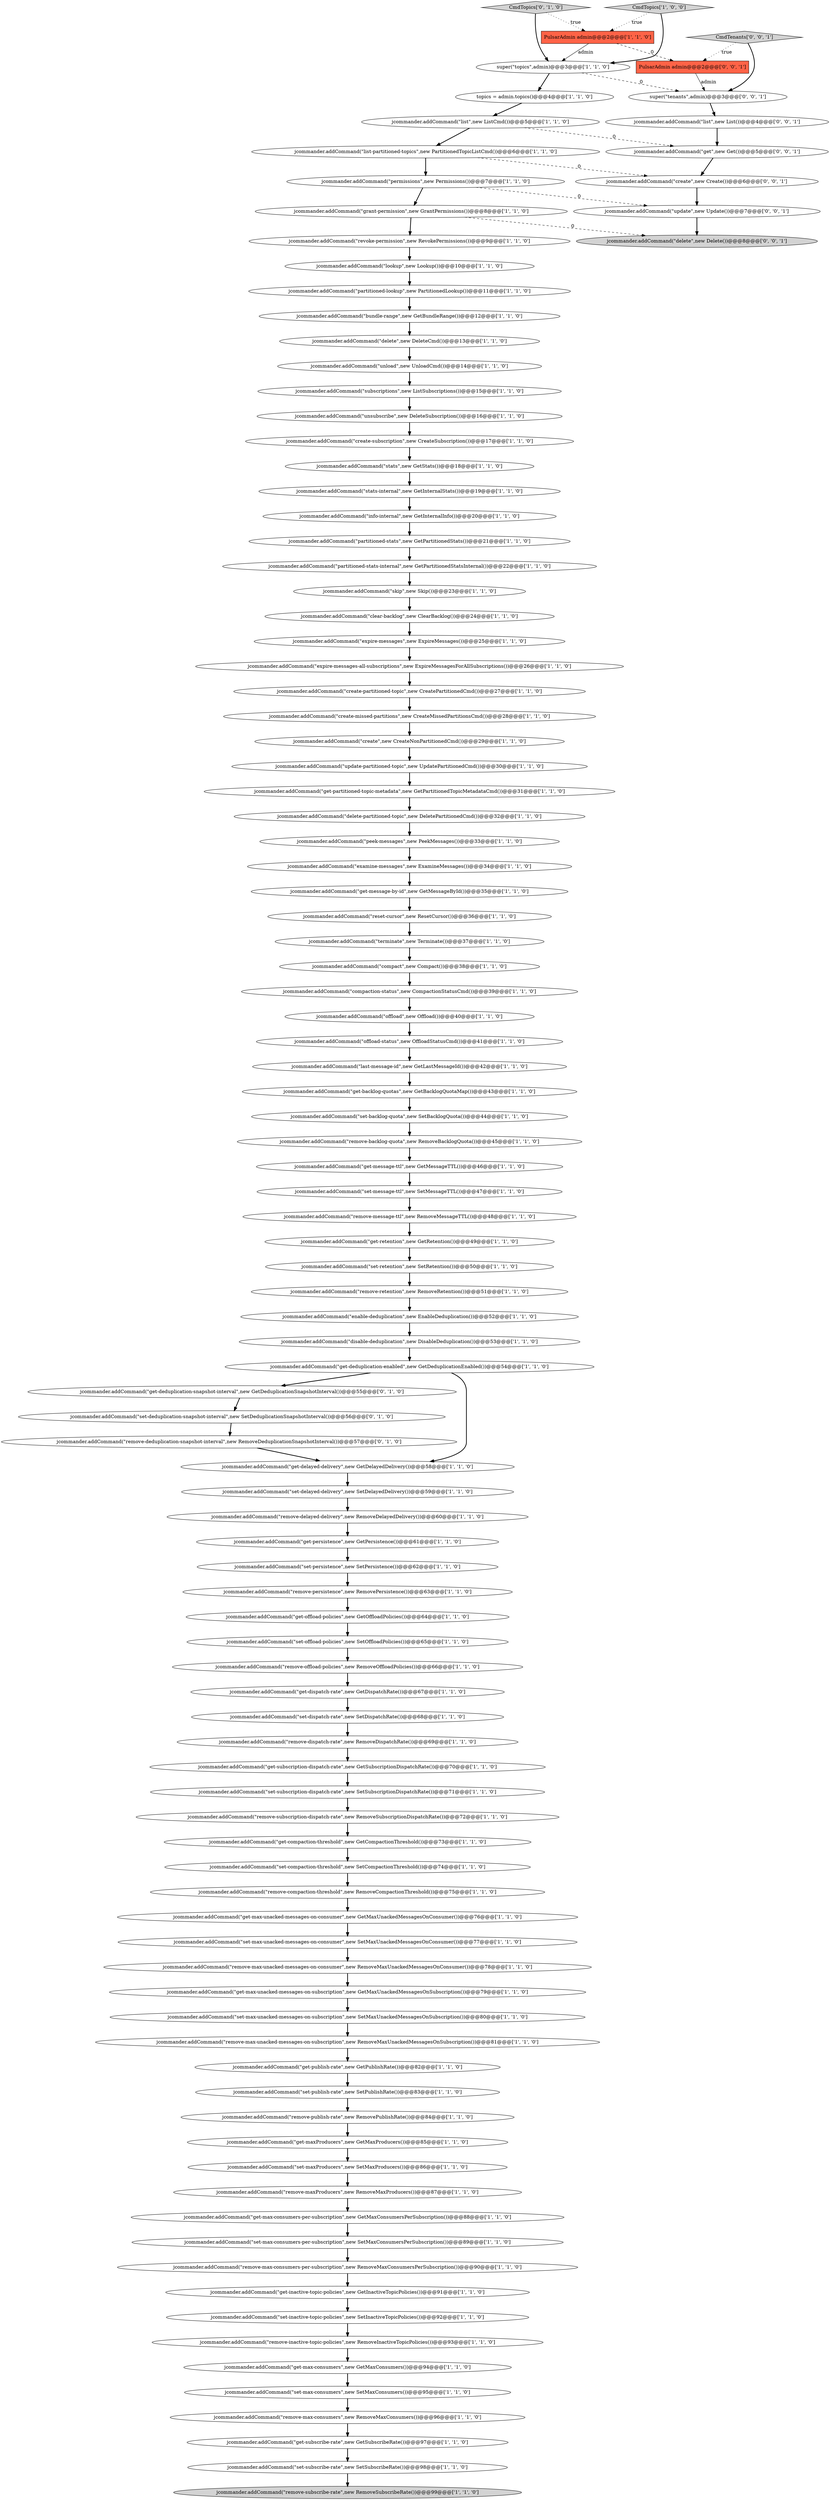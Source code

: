 digraph {
99 [style = filled, label = "jcommander.addCommand(\"remove-deduplication-snapshot-interval\",new RemoveDeduplicationSnapshotInterval())@@@57@@@['0', '1', '0']", fillcolor = white, shape = ellipse image = "AAA1AAABBB2BBB"];
60 [style = filled, label = "jcommander.addCommand(\"remove-max-consumers\",new RemoveMaxConsumers())@@@96@@@['1', '1', '0']", fillcolor = white, shape = ellipse image = "AAA0AAABBB1BBB"];
102 [style = filled, label = "jcommander.addCommand(\"update\",new Update())@@@7@@@['0', '0', '1']", fillcolor = white, shape = ellipse image = "AAA0AAABBB3BBB"];
9 [style = filled, label = "jcommander.addCommand(\"set-message-ttl\",new SetMessageTTL())@@@47@@@['1', '1', '0']", fillcolor = white, shape = ellipse image = "AAA0AAABBB1BBB"];
18 [style = filled, label = "jcommander.addCommand(\"remove-maxProducers\",new RemoveMaxProducers())@@@87@@@['1', '1', '0']", fillcolor = white, shape = ellipse image = "AAA0AAABBB1BBB"];
25 [style = filled, label = "jcommander.addCommand(\"create-partitioned-topic\",new CreatePartitionedCmd())@@@27@@@['1', '1', '0']", fillcolor = white, shape = ellipse image = "AAA0AAABBB1BBB"];
86 [style = filled, label = "jcommander.addCommand(\"remove-inactive-topic-policies\",new RemoveInactiveTopicPolicies())@@@93@@@['1', '1', '0']", fillcolor = white, shape = ellipse image = "AAA0AAABBB1BBB"];
75 [style = filled, label = "jcommander.addCommand(\"get-message-ttl\",new GetMessageTTL())@@@46@@@['1', '1', '0']", fillcolor = white, shape = ellipse image = "AAA0AAABBB1BBB"];
37 [style = filled, label = "jcommander.addCommand(\"get-persistence\",new GetPersistence())@@@61@@@['1', '1', '0']", fillcolor = white, shape = ellipse image = "AAA0AAABBB1BBB"];
36 [style = filled, label = "jcommander.addCommand(\"get-delayed-delivery\",new GetDelayedDelivery())@@@58@@@['1', '1', '0']", fillcolor = white, shape = ellipse image = "AAA0AAABBB1BBB"];
23 [style = filled, label = "jcommander.addCommand(\"unsubscribe\",new DeleteSubscription())@@@16@@@['1', '1', '0']", fillcolor = white, shape = ellipse image = "AAA0AAABBB1BBB"];
82 [style = filled, label = "jcommander.addCommand(\"get-partitioned-topic-metadata\",new GetPartitionedTopicMetadataCmd())@@@31@@@['1', '1', '0']", fillcolor = white, shape = ellipse image = "AAA0AAABBB1BBB"];
76 [style = filled, label = "jcommander.addCommand(\"get-subscription-dispatch-rate\",new GetSubscriptionDispatchRate())@@@70@@@['1', '1', '0']", fillcolor = white, shape = ellipse image = "AAA0AAABBB1BBB"];
51 [style = filled, label = "jcommander.addCommand(\"stats-internal\",new GetInternalStats())@@@19@@@['1', '1', '0']", fillcolor = white, shape = ellipse image = "AAA0AAABBB1BBB"];
0 [style = filled, label = "jcommander.addCommand(\"partitioned-stats-internal\",new GetPartitionedStatsInternal())@@@22@@@['1', '1', '0']", fillcolor = white, shape = ellipse image = "AAA0AAABBB1BBB"];
103 [style = filled, label = "jcommander.addCommand(\"create\",new Create())@@@6@@@['0', '0', '1']", fillcolor = white, shape = ellipse image = "AAA0AAABBB3BBB"];
44 [style = filled, label = "jcommander.addCommand(\"offload\",new Offload())@@@40@@@['1', '1', '0']", fillcolor = white, shape = ellipse image = "AAA0AAABBB1BBB"];
26 [style = filled, label = "jcommander.addCommand(\"peek-messages\",new PeekMessages())@@@33@@@['1', '1', '0']", fillcolor = white, shape = ellipse image = "AAA0AAABBB1BBB"];
83 [style = filled, label = "jcommander.addCommand(\"get-max-unacked-messages-on-consumer\",new GetMaxUnackedMessagesOnConsumer())@@@76@@@['1', '1', '0']", fillcolor = white, shape = ellipse image = "AAA0AAABBB1BBB"];
27 [style = filled, label = "jcommander.addCommand(\"disable-deduplication\",new DisableDeduplication())@@@53@@@['1', '1', '0']", fillcolor = white, shape = ellipse image = "AAA0AAABBB1BBB"];
96 [style = filled, label = "jcommander.addCommand(\"set-deduplication-snapshot-interval\",new SetDeduplicationSnapshotInterval())@@@56@@@['0', '1', '0']", fillcolor = white, shape = ellipse image = "AAA1AAABBB2BBB"];
1 [style = filled, label = "jcommander.addCommand(\"reset-cursor\",new ResetCursor())@@@36@@@['1', '1', '0']", fillcolor = white, shape = ellipse image = "AAA0AAABBB1BBB"];
47 [style = filled, label = "jcommander.addCommand(\"set-dispatch-rate\",new SetDispatchRate())@@@68@@@['1', '1', '0']", fillcolor = white, shape = ellipse image = "AAA0AAABBB1BBB"];
89 [style = filled, label = "jcommander.addCommand(\"partitioned-stats\",new GetPartitionedStats())@@@21@@@['1', '1', '0']", fillcolor = white, shape = ellipse image = "AAA0AAABBB1BBB"];
31 [style = filled, label = "jcommander.addCommand(\"permissions\",new Permissions())@@@7@@@['1', '1', '0']", fillcolor = white, shape = ellipse image = "AAA0AAABBB1BBB"];
59 [style = filled, label = "jcommander.addCommand(\"last-message-id\",new GetLastMessageId())@@@42@@@['1', '1', '0']", fillcolor = white, shape = ellipse image = "AAA0AAABBB1BBB"];
64 [style = filled, label = "jcommander.addCommand(\"get-max-unacked-messages-on-subscription\",new GetMaxUnackedMessagesOnSubscription())@@@79@@@['1', '1', '0']", fillcolor = white, shape = ellipse image = "AAA0AAABBB1BBB"];
8 [style = filled, label = "jcommander.addCommand(\"get-inactive-topic-policies\",new GetInactiveTopicPolicies())@@@91@@@['1', '1', '0']", fillcolor = white, shape = ellipse image = "AAA0AAABBB1BBB"];
105 [style = filled, label = "jcommander.addCommand(\"get\",new Get())@@@5@@@['0', '0', '1']", fillcolor = white, shape = ellipse image = "AAA0AAABBB3BBB"];
57 [style = filled, label = "jcommander.addCommand(\"remove-max-consumers-per-subscription\",new RemoveMaxConsumersPerSubscription())@@@90@@@['1', '1', '0']", fillcolor = white, shape = ellipse image = "AAA0AAABBB1BBB"];
73 [style = filled, label = "jcommander.addCommand(\"lookup\",new Lookup())@@@10@@@['1', '1', '0']", fillcolor = white, shape = ellipse image = "AAA0AAABBB1BBB"];
92 [style = filled, label = "jcommander.addCommand(\"set-subscription-dispatch-rate\",new SetSubscriptionDispatchRate())@@@71@@@['1', '1', '0']", fillcolor = white, shape = ellipse image = "AAA0AAABBB1BBB"];
20 [style = filled, label = "jcommander.addCommand(\"remove-compaction-threshold\",new RemoveCompactionThreshold())@@@75@@@['1', '1', '0']", fillcolor = white, shape = ellipse image = "AAA0AAABBB1BBB"];
74 [style = filled, label = "jcommander.addCommand(\"set-backlog-quota\",new SetBacklogQuota())@@@44@@@['1', '1', '0']", fillcolor = white, shape = ellipse image = "AAA0AAABBB1BBB"];
15 [style = filled, label = "jcommander.addCommand(\"remove-delayed-delivery\",new RemoveDelayedDelivery())@@@60@@@['1', '1', '0']", fillcolor = white, shape = ellipse image = "AAA0AAABBB1BBB"];
70 [style = filled, label = "jcommander.addCommand(\"compact\",new Compact())@@@38@@@['1', '1', '0']", fillcolor = white, shape = ellipse image = "AAA0AAABBB1BBB"];
16 [style = filled, label = "jcommander.addCommand(\"delete\",new DeleteCmd())@@@13@@@['1', '1', '0']", fillcolor = white, shape = ellipse image = "AAA0AAABBB1BBB"];
67 [style = filled, label = "jcommander.addCommand(\"get-maxProducers\",new GetMaxProducers())@@@85@@@['1', '1', '0']", fillcolor = white, shape = ellipse image = "AAA0AAABBB1BBB"];
29 [style = filled, label = "jcommander.addCommand(\"skip\",new Skip())@@@23@@@['1', '1', '0']", fillcolor = white, shape = ellipse image = "AAA0AAABBB1BBB"];
12 [style = filled, label = "topics = admin.topics()@@@4@@@['1', '1', '0']", fillcolor = white, shape = ellipse image = "AAA0AAABBB1BBB"];
68 [style = filled, label = "jcommander.addCommand(\"update-partitioned-topic\",new UpdatePartitionedCmd())@@@30@@@['1', '1', '0']", fillcolor = white, shape = ellipse image = "AAA0AAABBB1BBB"];
90 [style = filled, label = "jcommander.addCommand(\"remove-dispatch-rate\",new RemoveDispatchRate())@@@69@@@['1', '1', '0']", fillcolor = white, shape = ellipse image = "AAA0AAABBB1BBB"];
34 [style = filled, label = "jcommander.addCommand(\"unload\",new UnloadCmd())@@@14@@@['1', '1', '0']", fillcolor = white, shape = ellipse image = "AAA0AAABBB1BBB"];
95 [style = filled, label = "jcommander.addCommand(\"list-partitioned-topics\",new PartitionedTopicListCmd())@@@6@@@['1', '1', '0']", fillcolor = white, shape = ellipse image = "AAA0AAABBB1BBB"];
14 [style = filled, label = "jcommander.addCommand(\"enable-deduplication\",new EnableDeduplication())@@@52@@@['1', '1', '0']", fillcolor = white, shape = ellipse image = "AAA0AAABBB1BBB"];
4 [style = filled, label = "jcommander.addCommand(\"expire-messages-all-subscriptions\",new ExpireMessagesForAllSubscriptions())@@@26@@@['1', '1', '0']", fillcolor = white, shape = ellipse image = "AAA0AAABBB1BBB"];
62 [style = filled, label = "jcommander.addCommand(\"set-max-unacked-messages-on-subscription\",new SetMaxUnackedMessagesOnSubscription())@@@80@@@['1', '1', '0']", fillcolor = white, shape = ellipse image = "AAA0AAABBB1BBB"];
65 [style = filled, label = "jcommander.addCommand(\"set-persistence\",new SetPersistence())@@@62@@@['1', '1', '0']", fillcolor = white, shape = ellipse image = "AAA0AAABBB1BBB"];
87 [style = filled, label = "jcommander.addCommand(\"list\",new ListCmd())@@@5@@@['1', '1', '0']", fillcolor = white, shape = ellipse image = "AAA0AAABBB1BBB"];
107 [style = filled, label = "CmdTenants['0', '0', '1']", fillcolor = lightgray, shape = diamond image = "AAA0AAABBB3BBB"];
80 [style = filled, label = "jcommander.addCommand(\"set-max-unacked-messages-on-consumer\",new SetMaxUnackedMessagesOnConsumer())@@@77@@@['1', '1', '0']", fillcolor = white, shape = ellipse image = "AAA0AAABBB1BBB"];
41 [style = filled, label = "jcommander.addCommand(\"get-subscribe-rate\",new GetSubscribeRate())@@@97@@@['1', '1', '0']", fillcolor = white, shape = ellipse image = "AAA0AAABBB1BBB"];
13 [style = filled, label = "jcommander.addCommand(\"grant-permission\",new GrantPermissions())@@@8@@@['1', '1', '0']", fillcolor = white, shape = ellipse image = "AAA0AAABBB1BBB"];
88 [style = filled, label = "jcommander.addCommand(\"info-internal\",new GetInternalInfo())@@@20@@@['1', '1', '0']", fillcolor = white, shape = ellipse image = "AAA0AAABBB1BBB"];
91 [style = filled, label = "jcommander.addCommand(\"set-offload-policies\",new SetOffloadPolicies())@@@65@@@['1', '1', '0']", fillcolor = white, shape = ellipse image = "AAA0AAABBB1BBB"];
94 [style = filled, label = "jcommander.addCommand(\"stats\",new GetStats())@@@18@@@['1', '1', '0']", fillcolor = white, shape = ellipse image = "AAA0AAABBB1BBB"];
50 [style = filled, label = "jcommander.addCommand(\"get-max-consumers-per-subscription\",new GetMaxConsumersPerSubscription())@@@88@@@['1', '1', '0']", fillcolor = white, shape = ellipse image = "AAA0AAABBB1BBB"];
6 [style = filled, label = "jcommander.addCommand(\"get-compaction-threshold\",new GetCompactionThreshold())@@@73@@@['1', '1', '0']", fillcolor = white, shape = ellipse image = "AAA0AAABBB1BBB"];
30 [style = filled, label = "jcommander.addCommand(\"set-subscribe-rate\",new SetSubscribeRate())@@@98@@@['1', '1', '0']", fillcolor = white, shape = ellipse image = "AAA0AAABBB1BBB"];
21 [style = filled, label = "jcommander.addCommand(\"set-compaction-threshold\",new SetCompactionThreshold())@@@74@@@['1', '1', '0']", fillcolor = white, shape = ellipse image = "AAA0AAABBB1BBB"];
35 [style = filled, label = "jcommander.addCommand(\"clear-backlog\",new ClearBacklog())@@@24@@@['1', '1', '0']", fillcolor = white, shape = ellipse image = "AAA0AAABBB1BBB"];
101 [style = filled, label = "jcommander.addCommand(\"delete\",new Delete())@@@8@@@['0', '0', '1']", fillcolor = lightgray, shape = ellipse image = "AAA0AAABBB3BBB"];
52 [style = filled, label = "jcommander.addCommand(\"set-retention\",new SetRetention())@@@50@@@['1', '1', '0']", fillcolor = white, shape = ellipse image = "AAA0AAABBB1BBB"];
106 [style = filled, label = "PulsarAdmin admin@@@2@@@['0', '0', '1']", fillcolor = tomato, shape = box image = "AAA0AAABBB3BBB"];
66 [style = filled, label = "jcommander.addCommand(\"remove-persistence\",new RemovePersistence())@@@63@@@['1', '1', '0']", fillcolor = white, shape = ellipse image = "AAA0AAABBB1BBB"];
77 [style = filled, label = "jcommander.addCommand(\"terminate\",new Terminate())@@@37@@@['1', '1', '0']", fillcolor = white, shape = ellipse image = "AAA0AAABBB1BBB"];
98 [style = filled, label = "CmdTopics['0', '1', '0']", fillcolor = lightgray, shape = diamond image = "AAA0AAABBB2BBB"];
49 [style = filled, label = "jcommander.addCommand(\"revoke-permission\",new RevokePermissions())@@@9@@@['1', '1', '0']", fillcolor = white, shape = ellipse image = "AAA0AAABBB1BBB"];
7 [style = filled, label = "jcommander.addCommand(\"bundle-range\",new GetBundleRange())@@@12@@@['1', '1', '0']", fillcolor = white, shape = ellipse image = "AAA0AAABBB1BBB"];
85 [style = filled, label = "jcommander.addCommand(\"get-offload-policies\",new GetOffloadPolicies())@@@64@@@['1', '1', '0']", fillcolor = white, shape = ellipse image = "AAA0AAABBB1BBB"];
104 [style = filled, label = "super(\"tenants\",admin)@@@3@@@['0', '0', '1']", fillcolor = white, shape = ellipse image = "AAA0AAABBB3BBB"];
45 [style = filled, label = "jcommander.addCommand(\"set-max-consumers-per-subscription\",new SetMaxConsumersPerSubscription())@@@89@@@['1', '1', '0']", fillcolor = white, shape = ellipse image = "AAA0AAABBB1BBB"];
56 [style = filled, label = "jcommander.addCommand(\"create-missed-partitions\",new CreateMissedPartitionsCmd())@@@28@@@['1', '1', '0']", fillcolor = white, shape = ellipse image = "AAA0AAABBB1BBB"];
81 [style = filled, label = "jcommander.addCommand(\"set-publish-rate\",new SetPublishRate())@@@83@@@['1', '1', '0']", fillcolor = white, shape = ellipse image = "AAA0AAABBB1BBB"];
5 [style = filled, label = "PulsarAdmin admin@@@2@@@['1', '1', '0']", fillcolor = tomato, shape = box image = "AAA0AAABBB1BBB"];
32 [style = filled, label = "jcommander.addCommand(\"examine-messages\",new ExamineMessages())@@@34@@@['1', '1', '0']", fillcolor = white, shape = ellipse image = "AAA0AAABBB1BBB"];
84 [style = filled, label = "jcommander.addCommand(\"remove-max-unacked-messages-on-consumer\",new RemoveMaxUnackedMessagesOnConsumer())@@@78@@@['1', '1', '0']", fillcolor = white, shape = ellipse image = "AAA0AAABBB1BBB"];
79 [style = filled, label = "jcommander.addCommand(\"create-subscription\",new CreateSubscription())@@@17@@@['1', '1', '0']", fillcolor = white, shape = ellipse image = "AAA0AAABBB1BBB"];
100 [style = filled, label = "jcommander.addCommand(\"list\",new List())@@@4@@@['0', '0', '1']", fillcolor = white, shape = ellipse image = "AAA0AAABBB3BBB"];
22 [style = filled, label = "jcommander.addCommand(\"partitioned-lookup\",new PartitionedLookup())@@@11@@@['1', '1', '0']", fillcolor = white, shape = ellipse image = "AAA0AAABBB1BBB"];
28 [style = filled, label = "jcommander.addCommand(\"remove-retention\",new RemoveRetention())@@@51@@@['1', '1', '0']", fillcolor = white, shape = ellipse image = "AAA0AAABBB1BBB"];
3 [style = filled, label = "jcommander.addCommand(\"get-publish-rate\",new GetPublishRate())@@@82@@@['1', '1', '0']", fillcolor = white, shape = ellipse image = "AAA0AAABBB1BBB"];
40 [style = filled, label = "jcommander.addCommand(\"offload-status\",new OffloadStatusCmd())@@@41@@@['1', '1', '0']", fillcolor = white, shape = ellipse image = "AAA0AAABBB1BBB"];
39 [style = filled, label = "jcommander.addCommand(\"get-backlog-quotas\",new GetBacklogQuotaMap())@@@43@@@['1', '1', '0']", fillcolor = white, shape = ellipse image = "AAA0AAABBB1BBB"];
43 [style = filled, label = "jcommander.addCommand(\"delete-partitioned-topic\",new DeletePartitionedCmd())@@@32@@@['1', '1', '0']", fillcolor = white, shape = ellipse image = "AAA0AAABBB1BBB"];
19 [style = filled, label = "jcommander.addCommand(\"remove-subscription-dispatch-rate\",new RemoveSubscriptionDispatchRate())@@@72@@@['1', '1', '0']", fillcolor = white, shape = ellipse image = "AAA0AAABBB1BBB"];
48 [style = filled, label = "jcommander.addCommand(\"create\",new CreateNonPartitionedCmd())@@@29@@@['1', '1', '0']", fillcolor = white, shape = ellipse image = "AAA0AAABBB1BBB"];
33 [style = filled, label = "jcommander.addCommand(\"remove-offload-policies\",new RemoveOffloadPolicies())@@@66@@@['1', '1', '0']", fillcolor = white, shape = ellipse image = "AAA0AAABBB1BBB"];
11 [style = filled, label = "jcommander.addCommand(\"remove-publish-rate\",new RemovePublishRate())@@@84@@@['1', '1', '0']", fillcolor = white, shape = ellipse image = "AAA0AAABBB1BBB"];
93 [style = filled, label = "jcommander.addCommand(\"subscriptions\",new ListSubscriptions())@@@15@@@['1', '1', '0']", fillcolor = white, shape = ellipse image = "AAA0AAABBB1BBB"];
55 [style = filled, label = "jcommander.addCommand(\"remove-backlog-quota\",new RemoveBacklogQuota())@@@45@@@['1', '1', '0']", fillcolor = white, shape = ellipse image = "AAA0AAABBB1BBB"];
54 [style = filled, label = "jcommander.addCommand(\"remove-max-unacked-messages-on-subscription\",new RemoveMaxUnackedMessagesOnSubscription())@@@81@@@['1', '1', '0']", fillcolor = white, shape = ellipse image = "AAA0AAABBB1BBB"];
53 [style = filled, label = "jcommander.addCommand(\"set-max-consumers\",new SetMaxConsumers())@@@95@@@['1', '1', '0']", fillcolor = white, shape = ellipse image = "AAA0AAABBB1BBB"];
71 [style = filled, label = "jcommander.addCommand(\"remove-message-ttl\",new RemoveMessageTTL())@@@48@@@['1', '1', '0']", fillcolor = white, shape = ellipse image = "AAA0AAABBB1BBB"];
61 [style = filled, label = "jcommander.addCommand(\"compaction-status\",new CompactionStatusCmd())@@@39@@@['1', '1', '0']", fillcolor = white, shape = ellipse image = "AAA0AAABBB1BBB"];
24 [style = filled, label = "jcommander.addCommand(\"get-message-by-id\",new GetMessageById())@@@35@@@['1', '1', '0']", fillcolor = white, shape = ellipse image = "AAA0AAABBB1BBB"];
2 [style = filled, label = "jcommander.addCommand(\"get-retention\",new GetRetention())@@@49@@@['1', '1', '0']", fillcolor = white, shape = ellipse image = "AAA0AAABBB1BBB"];
10 [style = filled, label = "jcommander.addCommand(\"set-delayed-delivery\",new SetDelayedDelivery())@@@59@@@['1', '1', '0']", fillcolor = white, shape = ellipse image = "AAA0AAABBB1BBB"];
17 [style = filled, label = "jcommander.addCommand(\"remove-subscribe-rate\",new RemoveSubscribeRate())@@@99@@@['1', '1', '0']", fillcolor = lightgray, shape = ellipse image = "AAA0AAABBB1BBB"];
97 [style = filled, label = "jcommander.addCommand(\"get-deduplication-snapshot-interval\",new GetDeduplicationSnapshotInterval())@@@55@@@['0', '1', '0']", fillcolor = white, shape = ellipse image = "AAA1AAABBB2BBB"];
38 [style = filled, label = "jcommander.addCommand(\"expire-messages\",new ExpireMessages())@@@25@@@['1', '1', '0']", fillcolor = white, shape = ellipse image = "AAA0AAABBB1BBB"];
58 [style = filled, label = "CmdTopics['1', '0', '0']", fillcolor = lightgray, shape = diamond image = "AAA0AAABBB1BBB"];
63 [style = filled, label = "jcommander.addCommand(\"get-dispatch-rate\",new GetDispatchRate())@@@67@@@['1', '1', '0']", fillcolor = white, shape = ellipse image = "AAA0AAABBB1BBB"];
78 [style = filled, label = "super(\"topics\",admin)@@@3@@@['1', '1', '0']", fillcolor = white, shape = ellipse image = "AAA0AAABBB1BBB"];
72 [style = filled, label = "jcommander.addCommand(\"get-deduplication-enabled\",new GetDeduplicationEnabled())@@@54@@@['1', '1', '0']", fillcolor = white, shape = ellipse image = "AAA0AAABBB1BBB"];
42 [style = filled, label = "jcommander.addCommand(\"set-inactive-topic-policies\",new SetInactiveTopicPolicies())@@@92@@@['1', '1', '0']", fillcolor = white, shape = ellipse image = "AAA0AAABBB1BBB"];
46 [style = filled, label = "jcommander.addCommand(\"set-maxProducers\",new SetMaxProducers())@@@86@@@['1', '1', '0']", fillcolor = white, shape = ellipse image = "AAA0AAABBB1BBB"];
69 [style = filled, label = "jcommander.addCommand(\"get-max-consumers\",new GetMaxConsumers())@@@94@@@['1', '1', '0']", fillcolor = white, shape = ellipse image = "AAA0AAABBB1BBB"];
33->63 [style = bold, label=""];
60->41 [style = bold, label=""];
19->6 [style = bold, label=""];
73->22 [style = bold, label=""];
103->102 [style = bold, label=""];
65->66 [style = bold, label=""];
16->34 [style = bold, label=""];
91->33 [style = bold, label=""];
3->81 [style = bold, label=""];
39->74 [style = bold, label=""];
98->78 [style = bold, label=""];
88->89 [style = bold, label=""];
102->101 [style = bold, label=""];
6->21 [style = bold, label=""];
86->69 [style = bold, label=""];
100->105 [style = bold, label=""];
13->101 [style = dashed, label="0"];
98->5 [style = dotted, label="true"];
25->56 [style = bold, label=""];
79->94 [style = bold, label=""];
106->104 [style = solid, label="admin"];
53->60 [style = bold, label=""];
58->5 [style = dotted, label="true"];
82->43 [style = bold, label=""];
10->15 [style = bold, label=""];
95->103 [style = dashed, label="0"];
80->84 [style = bold, label=""];
67->46 [style = bold, label=""];
34->93 [style = bold, label=""];
78->104 [style = dashed, label="0"];
104->100 [style = bold, label=""];
85->91 [style = bold, label=""];
83->80 [style = bold, label=""];
56->48 [style = bold, label=""];
41->30 [style = bold, label=""];
8->42 [style = bold, label=""];
38->4 [style = bold, label=""];
64->62 [style = bold, label=""];
0->29 [style = bold, label=""];
7->16 [style = bold, label=""];
107->106 [style = dotted, label="true"];
90->76 [style = bold, label=""];
40->59 [style = bold, label=""];
87->95 [style = bold, label=""];
59->39 [style = bold, label=""];
21->20 [style = bold, label=""];
26->32 [style = bold, label=""];
93->23 [style = bold, label=""];
75->9 [style = bold, label=""];
49->73 [style = bold, label=""];
48->68 [style = bold, label=""];
11->67 [style = bold, label=""];
5->78 [style = solid, label="admin"];
28->14 [style = bold, label=""];
51->88 [style = bold, label=""];
30->17 [style = bold, label=""];
61->44 [style = bold, label=""];
107->104 [style = bold, label=""];
44->40 [style = bold, label=""];
81->11 [style = bold, label=""];
70->61 [style = bold, label=""];
57->8 [style = bold, label=""];
95->31 [style = bold, label=""];
5->106 [style = dashed, label="0"];
76->92 [style = bold, label=""];
4->25 [style = bold, label=""];
71->2 [style = bold, label=""];
74->55 [style = bold, label=""];
29->35 [style = bold, label=""];
68->82 [style = bold, label=""];
72->36 [style = bold, label=""];
36->10 [style = bold, label=""];
54->3 [style = bold, label=""];
97->96 [style = bold, label=""];
99->36 [style = bold, label=""];
24->1 [style = bold, label=""];
42->86 [style = bold, label=""];
18->50 [style = bold, label=""];
87->105 [style = dashed, label="0"];
96->99 [style = bold, label=""];
55->75 [style = bold, label=""];
78->12 [style = bold, label=""];
46->18 [style = bold, label=""];
37->65 [style = bold, label=""];
9->71 [style = bold, label=""];
77->70 [style = bold, label=""];
72->97 [style = bold, label=""];
50->45 [style = bold, label=""];
31->13 [style = bold, label=""];
66->85 [style = bold, label=""];
12->87 [style = bold, label=""];
45->57 [style = bold, label=""];
31->102 [style = dashed, label="0"];
14->27 [style = bold, label=""];
84->64 [style = bold, label=""];
92->19 [style = bold, label=""];
94->51 [style = bold, label=""];
27->72 [style = bold, label=""];
15->37 [style = bold, label=""];
2->52 [style = bold, label=""];
63->47 [style = bold, label=""];
47->90 [style = bold, label=""];
20->83 [style = bold, label=""];
62->54 [style = bold, label=""];
13->49 [style = bold, label=""];
89->0 [style = bold, label=""];
69->53 [style = bold, label=""];
23->79 [style = bold, label=""];
22->7 [style = bold, label=""];
35->38 [style = bold, label=""];
58->78 [style = bold, label=""];
105->103 [style = bold, label=""];
43->26 [style = bold, label=""];
52->28 [style = bold, label=""];
1->77 [style = bold, label=""];
32->24 [style = bold, label=""];
}
